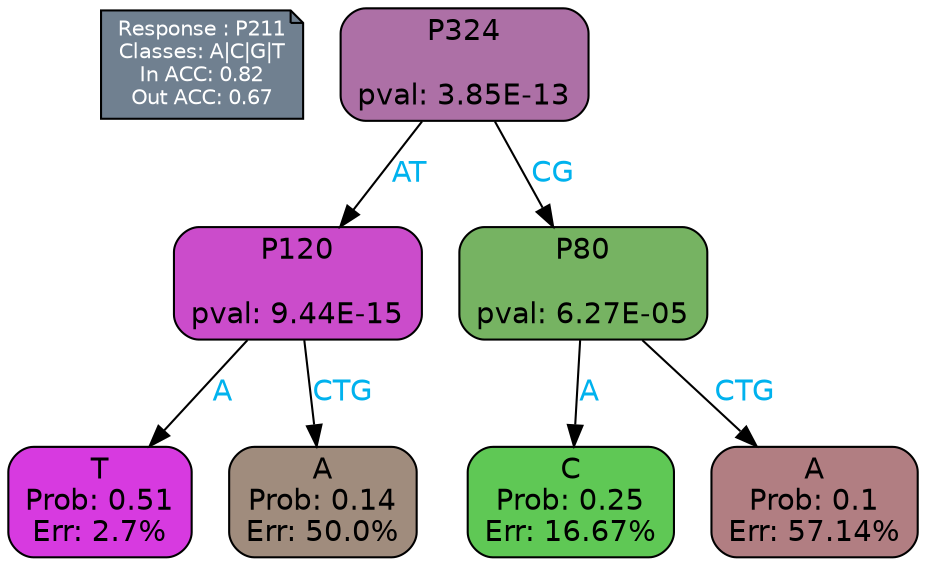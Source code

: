 digraph Tree {
node [shape=box, style="filled, rounded", color="black", fontname=helvetica] ;
graph [ranksep=equally, splines=polylines, bgcolor=transparent, dpi=600] ;
edge [fontname=helvetica] ;
LEGEND [label="Response : P211
Classes: A|C|G|T
In ACC: 0.82
Out ACC: 0.67
",shape=note,align=left,style=filled,fillcolor="slategray",fontcolor="white",fontsize=10];1 [label="P324

pval: 3.85E-13", fillcolor="#ad70a6"] ;
2 [label="P120

pval: 9.44E-15", fillcolor="#cb4ccb"] ;
3 [label="T
Prob: 0.51
Err: 2.7%", fillcolor="#d73ae0"] ;
4 [label="A
Prob: 0.14
Err: 50.0%", fillcolor="#a08c7d"] ;
5 [label="P80

pval: 6.27E-05", fillcolor="#76b362"] ;
6 [label="C
Prob: 0.25
Err: 16.67%", fillcolor="#5fc855"] ;
7 [label="A
Prob: 0.1
Err: 57.14%", fillcolor="#b17e82"] ;
1 -> 2 [label="AT",fontcolor=deepskyblue2] ;
1 -> 5 [label="CG",fontcolor=deepskyblue2] ;
2 -> 3 [label="A",fontcolor=deepskyblue2] ;
2 -> 4 [label="CTG",fontcolor=deepskyblue2] ;
5 -> 6 [label="A",fontcolor=deepskyblue2] ;
5 -> 7 [label="CTG",fontcolor=deepskyblue2] ;
{rank = same; 3;4;6;7;}{rank = same; LEGEND;1;}}